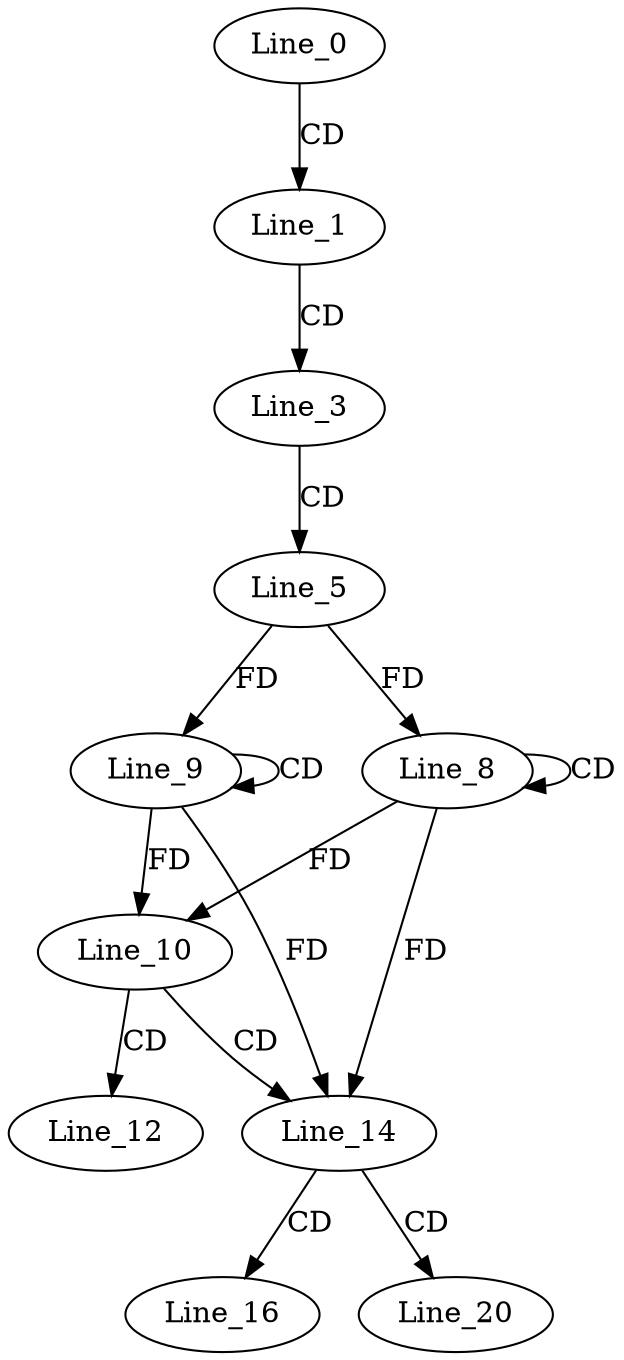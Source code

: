 digraph G {
  Line_0;
  Line_1;
  Line_3;
  Line_5;
  Line_8;
  Line_8;
  Line_9;
  Line_9;
  Line_10;
  Line_12;
  Line_14;
  Line_16;
  Line_20;
  Line_0 -> Line_1 [ label="CD" ];
  Line_1 -> Line_3 [ label="CD" ];
  Line_3 -> Line_5 [ label="CD" ];
  Line_8 -> Line_8 [ label="CD" ];
  Line_5 -> Line_8 [ label="FD" ];
  Line_9 -> Line_9 [ label="CD" ];
  Line_5 -> Line_9 [ label="FD" ];
  Line_8 -> Line_10 [ label="FD" ];
  Line_9 -> Line_10 [ label="FD" ];
  Line_10 -> Line_12 [ label="CD" ];
  Line_10 -> Line_14 [ label="CD" ];
  Line_8 -> Line_14 [ label="FD" ];
  Line_9 -> Line_14 [ label="FD" ];
  Line_14 -> Line_16 [ label="CD" ];
  Line_14 -> Line_20 [ label="CD" ];
}
